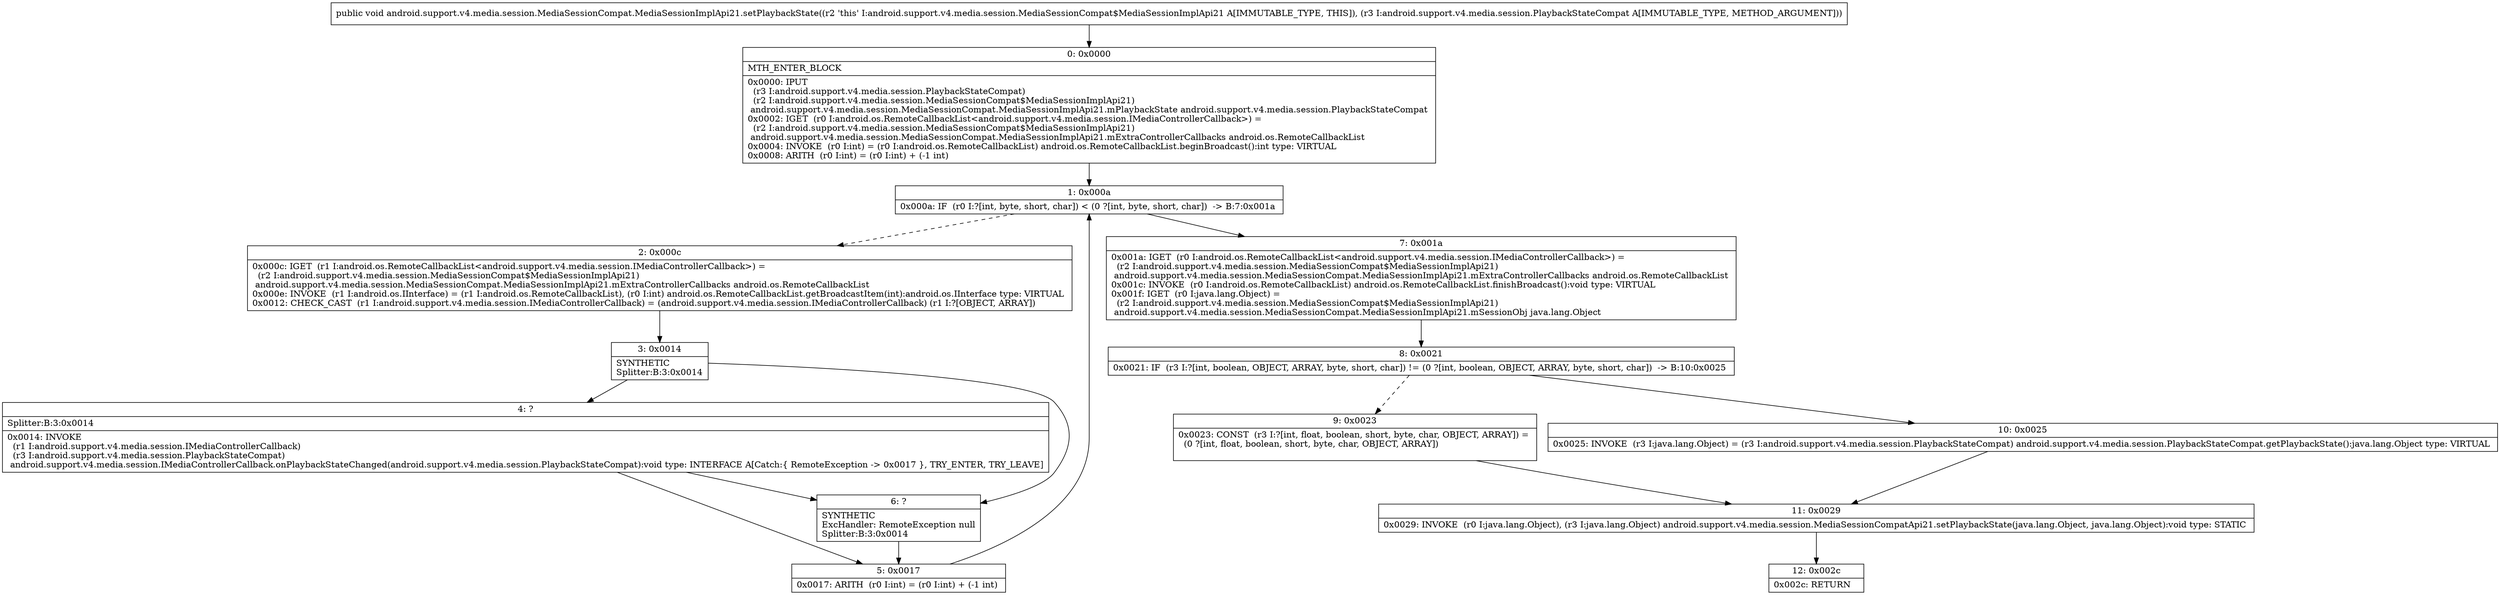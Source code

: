 digraph "CFG forandroid.support.v4.media.session.MediaSessionCompat.MediaSessionImplApi21.setPlaybackState(Landroid\/support\/v4\/media\/session\/PlaybackStateCompat;)V" {
Node_0 [shape=record,label="{0\:\ 0x0000|MTH_ENTER_BLOCK\l|0x0000: IPUT  \l  (r3 I:android.support.v4.media.session.PlaybackStateCompat)\l  (r2 I:android.support.v4.media.session.MediaSessionCompat$MediaSessionImplApi21)\l android.support.v4.media.session.MediaSessionCompat.MediaSessionImplApi21.mPlaybackState android.support.v4.media.session.PlaybackStateCompat \l0x0002: IGET  (r0 I:android.os.RemoteCallbackList\<android.support.v4.media.session.IMediaControllerCallback\>) = \l  (r2 I:android.support.v4.media.session.MediaSessionCompat$MediaSessionImplApi21)\l android.support.v4.media.session.MediaSessionCompat.MediaSessionImplApi21.mExtraControllerCallbacks android.os.RemoteCallbackList \l0x0004: INVOKE  (r0 I:int) = (r0 I:android.os.RemoteCallbackList) android.os.RemoteCallbackList.beginBroadcast():int type: VIRTUAL \l0x0008: ARITH  (r0 I:int) = (r0 I:int) + (\-1 int) \l}"];
Node_1 [shape=record,label="{1\:\ 0x000a|0x000a: IF  (r0 I:?[int, byte, short, char]) \< (0 ?[int, byte, short, char])  \-\> B:7:0x001a \l}"];
Node_2 [shape=record,label="{2\:\ 0x000c|0x000c: IGET  (r1 I:android.os.RemoteCallbackList\<android.support.v4.media.session.IMediaControllerCallback\>) = \l  (r2 I:android.support.v4.media.session.MediaSessionCompat$MediaSessionImplApi21)\l android.support.v4.media.session.MediaSessionCompat.MediaSessionImplApi21.mExtraControllerCallbacks android.os.RemoteCallbackList \l0x000e: INVOKE  (r1 I:android.os.IInterface) = (r1 I:android.os.RemoteCallbackList), (r0 I:int) android.os.RemoteCallbackList.getBroadcastItem(int):android.os.IInterface type: VIRTUAL \l0x0012: CHECK_CAST  (r1 I:android.support.v4.media.session.IMediaControllerCallback) = (android.support.v4.media.session.IMediaControllerCallback) (r1 I:?[OBJECT, ARRAY]) \l}"];
Node_3 [shape=record,label="{3\:\ 0x0014|SYNTHETIC\lSplitter:B:3:0x0014\l}"];
Node_4 [shape=record,label="{4\:\ ?|Splitter:B:3:0x0014\l|0x0014: INVOKE  \l  (r1 I:android.support.v4.media.session.IMediaControllerCallback)\l  (r3 I:android.support.v4.media.session.PlaybackStateCompat)\l android.support.v4.media.session.IMediaControllerCallback.onPlaybackStateChanged(android.support.v4.media.session.PlaybackStateCompat):void type: INTERFACE A[Catch:\{ RemoteException \-\> 0x0017 \}, TRY_ENTER, TRY_LEAVE]\l}"];
Node_5 [shape=record,label="{5\:\ 0x0017|0x0017: ARITH  (r0 I:int) = (r0 I:int) + (\-1 int) \l}"];
Node_6 [shape=record,label="{6\:\ ?|SYNTHETIC\lExcHandler: RemoteException null\lSplitter:B:3:0x0014\l}"];
Node_7 [shape=record,label="{7\:\ 0x001a|0x001a: IGET  (r0 I:android.os.RemoteCallbackList\<android.support.v4.media.session.IMediaControllerCallback\>) = \l  (r2 I:android.support.v4.media.session.MediaSessionCompat$MediaSessionImplApi21)\l android.support.v4.media.session.MediaSessionCompat.MediaSessionImplApi21.mExtraControllerCallbacks android.os.RemoteCallbackList \l0x001c: INVOKE  (r0 I:android.os.RemoteCallbackList) android.os.RemoteCallbackList.finishBroadcast():void type: VIRTUAL \l0x001f: IGET  (r0 I:java.lang.Object) = \l  (r2 I:android.support.v4.media.session.MediaSessionCompat$MediaSessionImplApi21)\l android.support.v4.media.session.MediaSessionCompat.MediaSessionImplApi21.mSessionObj java.lang.Object \l}"];
Node_8 [shape=record,label="{8\:\ 0x0021|0x0021: IF  (r3 I:?[int, boolean, OBJECT, ARRAY, byte, short, char]) != (0 ?[int, boolean, OBJECT, ARRAY, byte, short, char])  \-\> B:10:0x0025 \l}"];
Node_9 [shape=record,label="{9\:\ 0x0023|0x0023: CONST  (r3 I:?[int, float, boolean, short, byte, char, OBJECT, ARRAY]) = \l  (0 ?[int, float, boolean, short, byte, char, OBJECT, ARRAY])\l \l}"];
Node_10 [shape=record,label="{10\:\ 0x0025|0x0025: INVOKE  (r3 I:java.lang.Object) = (r3 I:android.support.v4.media.session.PlaybackStateCompat) android.support.v4.media.session.PlaybackStateCompat.getPlaybackState():java.lang.Object type: VIRTUAL \l}"];
Node_11 [shape=record,label="{11\:\ 0x0029|0x0029: INVOKE  (r0 I:java.lang.Object), (r3 I:java.lang.Object) android.support.v4.media.session.MediaSessionCompatApi21.setPlaybackState(java.lang.Object, java.lang.Object):void type: STATIC \l}"];
Node_12 [shape=record,label="{12\:\ 0x002c|0x002c: RETURN   \l}"];
MethodNode[shape=record,label="{public void android.support.v4.media.session.MediaSessionCompat.MediaSessionImplApi21.setPlaybackState((r2 'this' I:android.support.v4.media.session.MediaSessionCompat$MediaSessionImplApi21 A[IMMUTABLE_TYPE, THIS]), (r3 I:android.support.v4.media.session.PlaybackStateCompat A[IMMUTABLE_TYPE, METHOD_ARGUMENT])) }"];
MethodNode -> Node_0;
Node_0 -> Node_1;
Node_1 -> Node_2[style=dashed];
Node_1 -> Node_7;
Node_2 -> Node_3;
Node_3 -> Node_4;
Node_3 -> Node_6;
Node_4 -> Node_5;
Node_4 -> Node_6;
Node_5 -> Node_1;
Node_6 -> Node_5;
Node_7 -> Node_8;
Node_8 -> Node_9[style=dashed];
Node_8 -> Node_10;
Node_9 -> Node_11;
Node_10 -> Node_11;
Node_11 -> Node_12;
}

